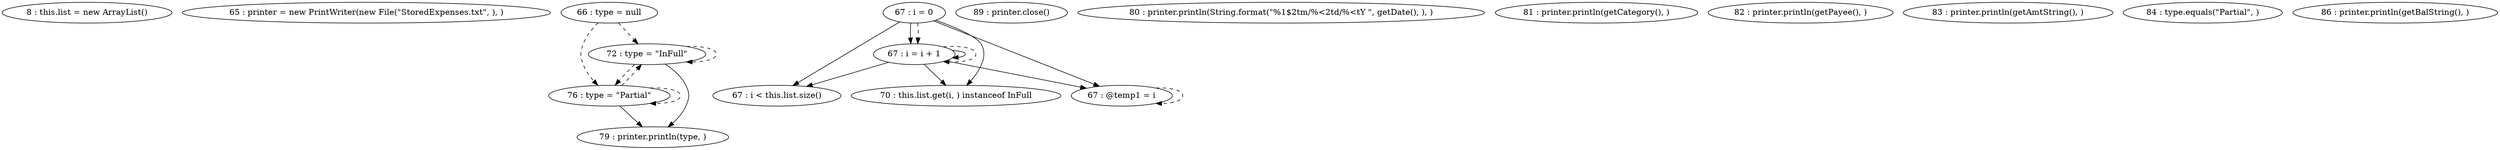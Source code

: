 digraph G {
"8 : this.list = new ArrayList()"
"65 : printer = new PrintWriter(new File(\"StoredExpenses.txt\", ), )"
"66 : type = null"
"66 : type = null" -> "72 : type = \"InFull\"" [style=dashed]
"66 : type = null" -> "76 : type = \"Partial\"" [style=dashed]
"67 : i = 0"
"67 : i = 0" -> "67 : i < this.list.size()"
"67 : i = 0" -> "70 : this.list.get(i, ) instanceof InFull"
"67 : i = 0" -> "67 : @temp1 = i"
"67 : i = 0" -> "67 : i = i + 1"
"67 : i = 0" -> "67 : i = i + 1" [style=dashed]
"67 : i < this.list.size()"
"70 : this.list.get(i, ) instanceof InFull"
"89 : printer.close()"
"72 : type = \"InFull\""
"72 : type = \"InFull\"" -> "79 : printer.println(type, )"
"72 : type = \"InFull\"" -> "72 : type = \"InFull\"" [style=dashed]
"72 : type = \"InFull\"" -> "76 : type = \"Partial\"" [style=dashed]
"76 : type = \"Partial\""
"76 : type = \"Partial\"" -> "79 : printer.println(type, )"
"76 : type = \"Partial\"" -> "72 : type = \"InFull\"" [style=dashed]
"76 : type = \"Partial\"" -> "76 : type = \"Partial\"" [style=dashed]
"79 : printer.println(type, )"
"80 : printer.println(String.format(\"%1$2tm/%<2td/%<tY \", getDate(), ), )"
"81 : printer.println(getCategory(), )"
"82 : printer.println(getPayee(), )"
"83 : printer.println(getAmtString(), )"
"84 : type.equals(\"Partial\", )"
"86 : printer.println(getBalString(), )"
"67 : @temp1 = i"
"67 : @temp1 = i" -> "67 : @temp1 = i" [style=dashed]
"67 : i = i + 1"
"67 : i = i + 1" -> "67 : i < this.list.size()"
"67 : i = i + 1" -> "70 : this.list.get(i, ) instanceof InFull"
"67 : i = i + 1" -> "67 : @temp1 = i"
"67 : i = i + 1" -> "67 : i = i + 1"
"67 : i = i + 1" -> "67 : i = i + 1" [style=dashed]
}